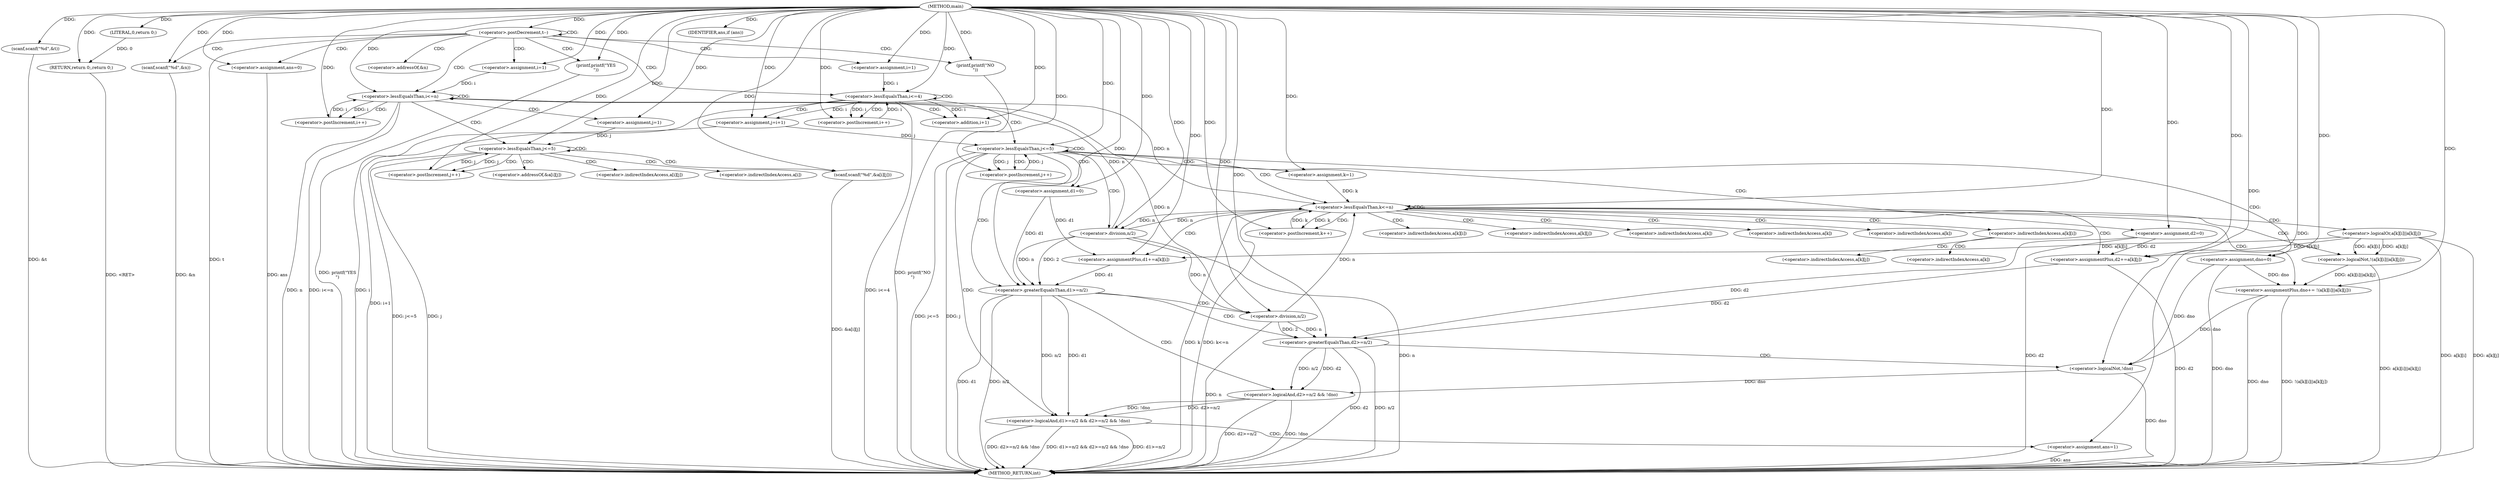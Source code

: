 digraph "main" {  
"1000105" [label = "(METHOD,main)" ]
"1000261" [label = "(METHOD_RETURN,int)" ]
"1000110" [label = "(scanf,scanf(\"%d\",&t))" ]
"1000259" [label = "(RETURN,return 0;,return 0;)" ]
"1000115" [label = "(<operator>.postDecrement,t--)" ]
"1000260" [label = "(LITERAL,0,return 0;)" ]
"1000118" [label = "(scanf,scanf(\"%d\",&n))" ]
"1000153" [label = "(<operator>.assignment,ans=0)" ]
"1000124" [label = "(<operator>.assignment,i=1)" ]
"1000127" [label = "(<operator>.lessEqualsThan,i<=n)" ]
"1000130" [label = "(<operator>.postIncrement,i++)" ]
"1000158" [label = "(<operator>.assignment,i=1)" ]
"1000161" [label = "(<operator>.lessEqualsThan,i<=4)" ]
"1000164" [label = "(<operator>.postIncrement,i++)" ]
"1000251" [label = "(IDENTIFIER,ans,if (ans))" ]
"1000253" [label = "(printf,printf(\"YES\n\"))" ]
"1000135" [label = "(<operator>.assignment,j=1)" ]
"1000138" [label = "(<operator>.lessEqualsThan,j<=5)" ]
"1000141" [label = "(<operator>.postIncrement,j++)" ]
"1000169" [label = "(<operator>.assignment,j=i+1)" ]
"1000174" [label = "(<operator>.lessEqualsThan,j<=5)" ]
"1000177" [label = "(<operator>.postIncrement,j++)" ]
"1000257" [label = "(printf,printf(\"NO\n\"))" ]
"1000144" [label = "(scanf,scanf(\"%d\",&a[i][j]))" ]
"1000181" [label = "(<operator>.assignment,d1=0)" ]
"1000185" [label = "(<operator>.assignment,d2=0)" ]
"1000189" [label = "(<operator>.assignment,dno=0)" ]
"1000171" [label = "(<operator>.addition,i+1)" ]
"1000194" [label = "(<operator>.assignment,k=1)" ]
"1000197" [label = "(<operator>.lessEqualsThan,k<=n)" ]
"1000200" [label = "(<operator>.postIncrement,k++)" ]
"1000232" [label = "(<operator>.logicalAnd,d1>=n/2 && d2>=n/2 && !dno)" ]
"1000203" [label = "(<operator>.assignmentPlus,d1+=a[k][i])" ]
"1000210" [label = "(<operator>.assignmentPlus,d2+=a[k][j])" ]
"1000217" [label = "(<operator>.assignmentPlus,dno+= !(a[k][i]||a[k][j]))" ]
"1000247" [label = "(<operator>.assignment,ans=1)" ]
"1000233" [label = "(<operator>.greaterEqualsThan,d1>=n/2)" ]
"1000238" [label = "(<operator>.logicalAnd,d2>=n/2 && !dno)" ]
"1000219" [label = "(<operator>.logicalNot,!(a[k][i]||a[k][j]))" ]
"1000235" [label = "(<operator>.division,n/2)" ]
"1000239" [label = "(<operator>.greaterEqualsThan,d2>=n/2)" ]
"1000244" [label = "(<operator>.logicalNot,!dno)" ]
"1000220" [label = "(<operator>.logicalOr,a[k][i]||a[k][j])" ]
"1000241" [label = "(<operator>.division,n/2)" ]
"1000120" [label = "(<operator>.addressOf,&n)" ]
"1000146" [label = "(<operator>.addressOf,&a[i][j])" ]
"1000147" [label = "(<operator>.indirectIndexAccess,a[i][j])" ]
"1000148" [label = "(<operator>.indirectIndexAccess,a[i])" ]
"1000205" [label = "(<operator>.indirectIndexAccess,a[k][i])" ]
"1000212" [label = "(<operator>.indirectIndexAccess,a[k][j])" ]
"1000206" [label = "(<operator>.indirectIndexAccess,a[k])" ]
"1000213" [label = "(<operator>.indirectIndexAccess,a[k])" ]
"1000221" [label = "(<operator>.indirectIndexAccess,a[k][i])" ]
"1000226" [label = "(<operator>.indirectIndexAccess,a[k][j])" ]
"1000222" [label = "(<operator>.indirectIndexAccess,a[k])" ]
"1000227" [label = "(<operator>.indirectIndexAccess,a[k])" ]
  "1000259" -> "1000261"  [ label = "DDG: <RET>"] 
  "1000110" -> "1000261"  [ label = "DDG: &t"] 
  "1000115" -> "1000261"  [ label = "DDG: t"] 
  "1000118" -> "1000261"  [ label = "DDG: &n"] 
  "1000127" -> "1000261"  [ label = "DDG: n"] 
  "1000127" -> "1000261"  [ label = "DDG: i<=n"] 
  "1000153" -> "1000261"  [ label = "DDG: ans"] 
  "1000161" -> "1000261"  [ label = "DDG: i"] 
  "1000161" -> "1000261"  [ label = "DDG: i<=4"] 
  "1000257" -> "1000261"  [ label = "DDG: printf(\"NO\n\")"] 
  "1000253" -> "1000261"  [ label = "DDG: printf(\"YES\n\")"] 
  "1000169" -> "1000261"  [ label = "DDG: i+1"] 
  "1000174" -> "1000261"  [ label = "DDG: j"] 
  "1000174" -> "1000261"  [ label = "DDG: j<=5"] 
  "1000185" -> "1000261"  [ label = "DDG: d2"] 
  "1000189" -> "1000261"  [ label = "DDG: dno"] 
  "1000197" -> "1000261"  [ label = "DDG: k"] 
  "1000197" -> "1000261"  [ label = "DDG: k<=n"] 
  "1000233" -> "1000261"  [ label = "DDG: d1"] 
  "1000235" -> "1000261"  [ label = "DDG: n"] 
  "1000233" -> "1000261"  [ label = "DDG: n/2"] 
  "1000232" -> "1000261"  [ label = "DDG: d1>=n/2"] 
  "1000239" -> "1000261"  [ label = "DDG: d2"] 
  "1000241" -> "1000261"  [ label = "DDG: n"] 
  "1000239" -> "1000261"  [ label = "DDG: n/2"] 
  "1000238" -> "1000261"  [ label = "DDG: d2>=n/2"] 
  "1000244" -> "1000261"  [ label = "DDG: dno"] 
  "1000238" -> "1000261"  [ label = "DDG: !dno"] 
  "1000232" -> "1000261"  [ label = "DDG: d2>=n/2 && !dno"] 
  "1000232" -> "1000261"  [ label = "DDG: d1>=n/2 && d2>=n/2 && !dno"] 
  "1000247" -> "1000261"  [ label = "DDG: ans"] 
  "1000210" -> "1000261"  [ label = "DDG: d2"] 
  "1000217" -> "1000261"  [ label = "DDG: dno"] 
  "1000220" -> "1000261"  [ label = "DDG: a[k][i]"] 
  "1000220" -> "1000261"  [ label = "DDG: a[k][j]"] 
  "1000219" -> "1000261"  [ label = "DDG: a[k][i]||a[k][j]"] 
  "1000217" -> "1000261"  [ label = "DDG: !(a[k][i]||a[k][j])"] 
  "1000138" -> "1000261"  [ label = "DDG: j"] 
  "1000138" -> "1000261"  [ label = "DDG: j<=5"] 
  "1000144" -> "1000261"  [ label = "DDG: &a[i][j]"] 
  "1000105" -> "1000110"  [ label = "DDG: "] 
  "1000260" -> "1000259"  [ label = "DDG: 0"] 
  "1000105" -> "1000259"  [ label = "DDG: "] 
  "1000105" -> "1000260"  [ label = "DDG: "] 
  "1000105" -> "1000115"  [ label = "DDG: "] 
  "1000105" -> "1000118"  [ label = "DDG: "] 
  "1000105" -> "1000153"  [ label = "DDG: "] 
  "1000105" -> "1000124"  [ label = "DDG: "] 
  "1000105" -> "1000158"  [ label = "DDG: "] 
  "1000105" -> "1000251"  [ label = "DDG: "] 
  "1000124" -> "1000127"  [ label = "DDG: i"] 
  "1000130" -> "1000127"  [ label = "DDG: i"] 
  "1000105" -> "1000127"  [ label = "DDG: "] 
  "1000235" -> "1000127"  [ label = "DDG: n"] 
  "1000241" -> "1000127"  [ label = "DDG: n"] 
  "1000127" -> "1000130"  [ label = "DDG: i"] 
  "1000105" -> "1000130"  [ label = "DDG: "] 
  "1000158" -> "1000161"  [ label = "DDG: i"] 
  "1000164" -> "1000161"  [ label = "DDG: i"] 
  "1000105" -> "1000161"  [ label = "DDG: "] 
  "1000105" -> "1000164"  [ label = "DDG: "] 
  "1000161" -> "1000164"  [ label = "DDG: i"] 
  "1000105" -> "1000135"  [ label = "DDG: "] 
  "1000161" -> "1000169"  [ label = "DDG: i"] 
  "1000105" -> "1000169"  [ label = "DDG: "] 
  "1000105" -> "1000253"  [ label = "DDG: "] 
  "1000135" -> "1000138"  [ label = "DDG: j"] 
  "1000141" -> "1000138"  [ label = "DDG: j"] 
  "1000105" -> "1000138"  [ label = "DDG: "] 
  "1000138" -> "1000141"  [ label = "DDG: j"] 
  "1000105" -> "1000141"  [ label = "DDG: "] 
  "1000105" -> "1000144"  [ label = "DDG: "] 
  "1000169" -> "1000174"  [ label = "DDG: j"] 
  "1000177" -> "1000174"  [ label = "DDG: j"] 
  "1000105" -> "1000174"  [ label = "DDG: "] 
  "1000174" -> "1000177"  [ label = "DDG: j"] 
  "1000105" -> "1000177"  [ label = "DDG: "] 
  "1000105" -> "1000181"  [ label = "DDG: "] 
  "1000105" -> "1000185"  [ label = "DDG: "] 
  "1000105" -> "1000189"  [ label = "DDG: "] 
  "1000105" -> "1000257"  [ label = "DDG: "] 
  "1000161" -> "1000171"  [ label = "DDG: i"] 
  "1000105" -> "1000171"  [ label = "DDG: "] 
  "1000105" -> "1000194"  [ label = "DDG: "] 
  "1000194" -> "1000197"  [ label = "DDG: k"] 
  "1000200" -> "1000197"  [ label = "DDG: k"] 
  "1000105" -> "1000197"  [ label = "DDG: "] 
  "1000127" -> "1000197"  [ label = "DDG: n"] 
  "1000235" -> "1000197"  [ label = "DDG: n"] 
  "1000241" -> "1000197"  [ label = "DDG: n"] 
  "1000197" -> "1000200"  [ label = "DDG: k"] 
  "1000105" -> "1000200"  [ label = "DDG: "] 
  "1000220" -> "1000203"  [ label = "DDG: a[k][i]"] 
  "1000220" -> "1000210"  [ label = "DDG: a[k][j]"] 
  "1000219" -> "1000217"  [ label = "DDG: a[k][i]||a[k][j]"] 
  "1000233" -> "1000232"  [ label = "DDG: n/2"] 
  "1000233" -> "1000232"  [ label = "DDG: d1"] 
  "1000238" -> "1000232"  [ label = "DDG: d2>=n/2"] 
  "1000238" -> "1000232"  [ label = "DDG: !dno"] 
  "1000105" -> "1000247"  [ label = "DDG: "] 
  "1000181" -> "1000203"  [ label = "DDG: d1"] 
  "1000105" -> "1000203"  [ label = "DDG: "] 
  "1000185" -> "1000210"  [ label = "DDG: d2"] 
  "1000105" -> "1000210"  [ label = "DDG: "] 
  "1000189" -> "1000217"  [ label = "DDG: dno"] 
  "1000105" -> "1000217"  [ label = "DDG: "] 
  "1000181" -> "1000233"  [ label = "DDG: d1"] 
  "1000203" -> "1000233"  [ label = "DDG: d1"] 
  "1000105" -> "1000233"  [ label = "DDG: "] 
  "1000235" -> "1000233"  [ label = "DDG: n"] 
  "1000235" -> "1000233"  [ label = "DDG: 2"] 
  "1000239" -> "1000238"  [ label = "DDG: n/2"] 
  "1000239" -> "1000238"  [ label = "DDG: d2"] 
  "1000244" -> "1000238"  [ label = "DDG: dno"] 
  "1000220" -> "1000219"  [ label = "DDG: a[k][j]"] 
  "1000220" -> "1000219"  [ label = "DDG: a[k][i]"] 
  "1000197" -> "1000235"  [ label = "DDG: n"] 
  "1000105" -> "1000235"  [ label = "DDG: "] 
  "1000185" -> "1000239"  [ label = "DDG: d2"] 
  "1000210" -> "1000239"  [ label = "DDG: d2"] 
  "1000105" -> "1000239"  [ label = "DDG: "] 
  "1000241" -> "1000239"  [ label = "DDG: 2"] 
  "1000241" -> "1000239"  [ label = "DDG: n"] 
  "1000189" -> "1000244"  [ label = "DDG: dno"] 
  "1000217" -> "1000244"  [ label = "DDG: dno"] 
  "1000105" -> "1000244"  [ label = "DDG: "] 
  "1000235" -> "1000241"  [ label = "DDG: n"] 
  "1000105" -> "1000241"  [ label = "DDG: "] 
  "1000115" -> "1000127"  [ label = "CDG: "] 
  "1000115" -> "1000161"  [ label = "CDG: "] 
  "1000115" -> "1000120"  [ label = "CDG: "] 
  "1000115" -> "1000153"  [ label = "CDG: "] 
  "1000115" -> "1000118"  [ label = "CDG: "] 
  "1000115" -> "1000158"  [ label = "CDG: "] 
  "1000115" -> "1000124"  [ label = "CDG: "] 
  "1000115" -> "1000115"  [ label = "CDG: "] 
  "1000115" -> "1000253"  [ label = "CDG: "] 
  "1000115" -> "1000257"  [ label = "CDG: "] 
  "1000127" -> "1000127"  [ label = "CDG: "] 
  "1000127" -> "1000130"  [ label = "CDG: "] 
  "1000127" -> "1000138"  [ label = "CDG: "] 
  "1000127" -> "1000135"  [ label = "CDG: "] 
  "1000161" -> "1000164"  [ label = "CDG: "] 
  "1000161" -> "1000174"  [ label = "CDG: "] 
  "1000161" -> "1000161"  [ label = "CDG: "] 
  "1000161" -> "1000169"  [ label = "CDG: "] 
  "1000161" -> "1000171"  [ label = "CDG: "] 
  "1000138" -> "1000141"  [ label = "CDG: "] 
  "1000138" -> "1000148"  [ label = "CDG: "] 
  "1000138" -> "1000144"  [ label = "CDG: "] 
  "1000138" -> "1000146"  [ label = "CDG: "] 
  "1000138" -> "1000138"  [ label = "CDG: "] 
  "1000138" -> "1000147"  [ label = "CDG: "] 
  "1000174" -> "1000174"  [ label = "CDG: "] 
  "1000174" -> "1000233"  [ label = "CDG: "] 
  "1000174" -> "1000197"  [ label = "CDG: "] 
  "1000174" -> "1000235"  [ label = "CDG: "] 
  "1000174" -> "1000194"  [ label = "CDG: "] 
  "1000174" -> "1000232"  [ label = "CDG: "] 
  "1000174" -> "1000185"  [ label = "CDG: "] 
  "1000174" -> "1000189"  [ label = "CDG: "] 
  "1000174" -> "1000177"  [ label = "CDG: "] 
  "1000174" -> "1000181"  [ label = "CDG: "] 
  "1000197" -> "1000200"  [ label = "CDG: "] 
  "1000197" -> "1000221"  [ label = "CDG: "] 
  "1000197" -> "1000197"  [ label = "CDG: "] 
  "1000197" -> "1000219"  [ label = "CDG: "] 
  "1000197" -> "1000210"  [ label = "CDG: "] 
  "1000197" -> "1000222"  [ label = "CDG: "] 
  "1000197" -> "1000206"  [ label = "CDG: "] 
  "1000197" -> "1000220"  [ label = "CDG: "] 
  "1000197" -> "1000217"  [ label = "CDG: "] 
  "1000197" -> "1000213"  [ label = "CDG: "] 
  "1000197" -> "1000212"  [ label = "CDG: "] 
  "1000197" -> "1000203"  [ label = "CDG: "] 
  "1000197" -> "1000205"  [ label = "CDG: "] 
  "1000232" -> "1000247"  [ label = "CDG: "] 
  "1000233" -> "1000238"  [ label = "CDG: "] 
  "1000233" -> "1000239"  [ label = "CDG: "] 
  "1000233" -> "1000241"  [ label = "CDG: "] 
  "1000239" -> "1000244"  [ label = "CDG: "] 
  "1000221" -> "1000227"  [ label = "CDG: "] 
  "1000221" -> "1000226"  [ label = "CDG: "] 
}
